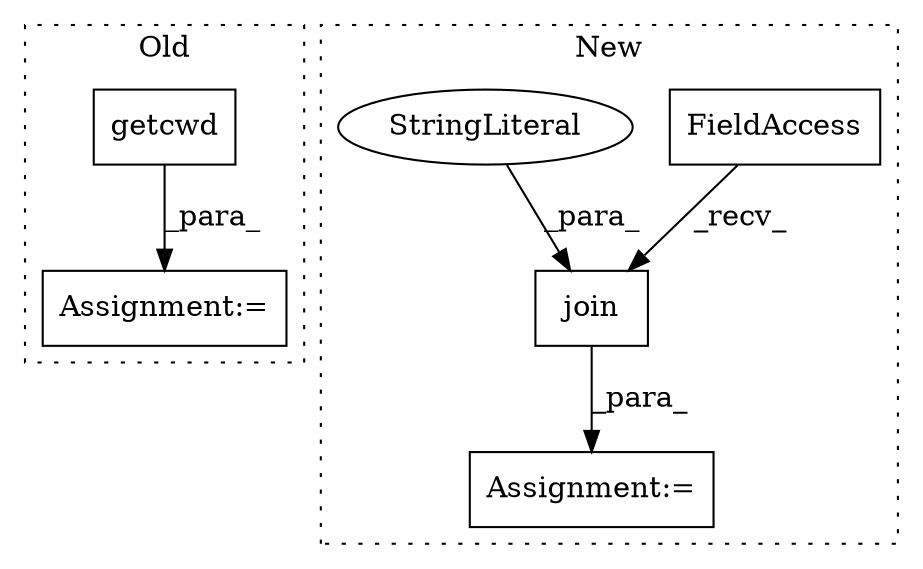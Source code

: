 digraph G {
subgraph cluster0 {
1 [label="getcwd" a="32" s="1939" l="8" shape="box"];
6 [label="Assignment:=" a="7" s="1933" l="1" shape="box"];
label = "Old";
style="dotted";
}
subgraph cluster1 {
2 [label="join" a="32" s="1943,1982" l="5,1" shape="box"];
3 [label="FieldAccess" a="22" s="1935" l="7" shape="box"];
4 [label="StringLiteral" a="45" s="1964" l="18" shape="ellipse"];
5 [label="Assignment:=" a="7" s="1934" l="1" shape="box"];
label = "New";
style="dotted";
}
1 -> 6 [label="_para_"];
2 -> 5 [label="_para_"];
3 -> 2 [label="_recv_"];
4 -> 2 [label="_para_"];
}